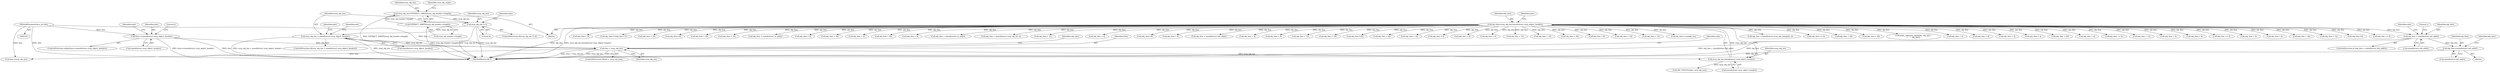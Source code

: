 digraph "0_tcpdump_3c8a2b0e91d8d8947e89384dacf6b54673083e71@API" {
"1000710" [label="(Call,obj_tlen-=sizeof(struct in6_addr))"];
"1000693" [label="(Call,obj_tlen < sizeof(struct in6_addr))"];
"1000318" [label="(Call,obj_tlen=rsvp_obj_len-sizeof(struct rsvp_object_header))"];
"1000320" [label="(Call,rsvp_obj_len-sizeof(struct rsvp_object_header))"];
"1000299" [label="(Call,tlen < rsvp_obj_len)"];
"1000170" [label="(Call,tlen>=sizeof(struct rsvp_object_header))"];
"1000148" [label="(MethodParameterIn,u_int tlen)"];
"1000213" [label="(Call,rsvp_obj_len < sizeof(struct rsvp_object_header))"];
"1000197" [label="(Call,rsvp_obj_len % 4)"];
"1000185" [label="(Call,rsvp_obj_len=EXTRACT_16BITS(rsvp_obj_header->length))"];
"1000187" [label="(Call,EXTRACT_16BITS(rsvp_obj_header->length))"];
"1000711" [label="(Identifier,obj_tlen)"];
"1000326" [label="(Call,ND_TTEST2(*tptr, rsvp_obj_len))"];
"1003388" [label="(MethodReturn,RET)"];
"1000715" [label="(Identifier,obj_tptr)"];
"1000699" [label="(Literal,1)"];
"1002710" [label="(Call,obj_tlen-=8)"];
"1000199" [label="(Literal,4)"];
"1000197" [label="(Call,rsvp_obj_len % 4)"];
"1000298" [label="(ControlStructure,if(tlen < rsvp_obj_len))"];
"1002135" [label="(Call,obj_tlen < 8)"];
"1000628" [label="(Call,obj_tlen < sizeof(struct in6_addr))"];
"1001576" [label="(Call,obj_tlen < 4)"];
"1002630" [label="(Call,obj_tlen < 8)"];
"1000555" [label="(Call,obj_tlen < 12)"];
"1000694" [label="(Identifier,obj_tlen)"];
"1000187" [label="(Call,EXTRACT_16BITS(rsvp_obj_header->length))"];
"1002720" [label="(Call,obj_tlen < 20)"];
"1002780" [label="(Call,obj_tlen-=20)"];
"1000895" [label="(Call,obj_tlen < 20)"];
"1000313" [label="(Identifier,obj_tptr)"];
"1002480" [label="(Call,obj_tlen < 16)"];
"1000702" [label="(Identifier,ndo)"];
"1000712" [label="(Call,sizeof(struct in6_addr))"];
"1000188" [label="(Call,rsvp_obj_header->length)"];
"1003265" [label="(Call,obj_tlen < 4)"];
"1000968" [label="(Call,obj_tlen < 8)"];
"1001985" [label="(Call,obj_tlen < 4)"];
"1001077" [label="(Call,obj_tlen < 12)"];
"1002328" [label="(Call,obj_tlen < 16)"];
"1003359" [label="(Call,tlen-=rsvp_obj_len)"];
"1000212" [label="(ControlStructure,if(rsvp_obj_len < sizeof(struct rsvp_object_header)))"];
"1000174" [label="(Block,)"];
"1000236" [label="(Identifier,ndo)"];
"1000319" [label="(Identifier,obj_tlen)"];
"1000322" [label="(Call,sizeof(struct rsvp_object_header))"];
"1000483" [label="(Call,obj_tlen < 26)"];
"1001538" [label="(Call,obj_tlen < 8)"];
"1000998" [label="(Call,obj_tlen < 16)"];
"1000172" [label="(Call,sizeof(struct rsvp_object_header))"];
"1003189" [label="(Call,obj_tlen < 12)"];
"1001885" [label="(Call,obj_tlen+=subobj_len)"];
"1002974" [label="(Call,obj_tlen < sizeof(struct rsvp_obj_integrity_t))"];
"1000733" [label="(Call,obj_tlen >= 4)"];
"1002195" [label="(Call,obj_tlen < 20)"];
"1000169" [label="(ControlStructure,while(tlen>=sizeof(struct rsvp_object_header)))"];
"1002225" [label="(Call,obj_tlen < 20)"];
"1003329" [label="(Call,print_unknown_data(ndo, obj_tptr, \"\n\t    \", obj_tlen))"];
"1000710" [label="(Call,obj_tlen-=sizeof(struct in6_addr))"];
"1000695" [label="(Call,sizeof(struct in6_addr))"];
"1003153" [label="(Call,obj_tlen < 4)"];
"1002298" [label="(Call,obj_tlen < 8)"];
"1003117" [label="(Call,obj_tlen < 4)"];
"1000299" [label="(Call,tlen < rsvp_obj_len)"];
"1000692" [label="(ControlStructure,if (obj_tlen < sizeof(struct in6_addr)))"];
"1001237" [label="(Call,obj_tlen < 4)"];
"1002255" [label="(Call,obj_tlen < 40)"];
"1000328" [label="(Identifier,tptr)"];
"1003363" [label="(Literal,0)"];
"1000300" [label="(Identifier,tlen)"];
"1002020" [label="(Call,obj_tlen < 4)"];
"1000186" [label="(Identifier,rsvp_obj_len)"];
"1000320" [label="(Call,rsvp_obj_len-sizeof(struct rsvp_object_header))"];
"1002562" [label="(Call,obj_tlen >= 8)"];
"1000779" [label="(Call,obj_tlen < 12)"];
"1002798" [label="(Call,obj_tlen < 4)"];
"1001500" [label="(Call,obj_tlen < 8)"];
"1001050" [label="(Call,obj_tlen >= 4)"];
"1000824" [label="(Call,obj_tlen < 4)"];
"1002913" [label="(Call,obj_tlen < 8)"];
"1000198" [label="(Identifier,rsvp_obj_len)"];
"1000192" [label="(Identifier,rsvp_obj_ctype)"];
"1002165" [label="(Call,obj_tlen < 20)"];
"1001160" [label="(Call,obj_tlen < 12)"];
"1002611" [label="(Call,obj_tlen-=4)"];
"1000214" [label="(Identifier,rsvp_obj_len)"];
"1000185" [label="(Call,rsvp_obj_len=EXTRACT_16BITS(rsvp_obj_header->length))"];
"1000203" [label="(Identifier,ndo)"];
"1000177" [label="(Identifier,tptr)"];
"1000171" [label="(Identifier,tlen)"];
"1001309" [label="(Call,obj_tlen >= 4)"];
"1000305" [label="(Identifier,ndo)"];
"1001907" [label="(Call,obj_tlen < 8)"];
"1001475" [label="(Call,obj_tlen-=*(obj_tptr+1))"];
"1001943" [label="(Call,obj_tlen < 20)"];
"1003219" [label="(Call,obj_tlen-=4)"];
"1000394" [label="(Call,obj_tlen < 20)"];
"1003290" [label="(Call,obj_tlen < 16)"];
"1000600" [label="(Call,obj_tlen < sizeof(struct in_addr))"];
"1000220" [label="(Identifier,ndo)"];
"1000170" [label="(Call,tlen>=sizeof(struct rsvp_object_header))"];
"1000347" [label="(Call,obj_tlen < 8)"];
"1000447" [label="(Call,obj_tlen < 36)"];
"1001683" [label="(Call,obj_tlen < 4)"];
"1000196" [label="(ControlStructure,if(rsvp_obj_len % 4))"];
"1000693" [label="(Call,obj_tlen < sizeof(struct in6_addr))"];
"1000925" [label="(Call,obj_tlen < 40)"];
"1000213" [label="(Call,rsvp_obj_len < sizeof(struct rsvp_object_header))"];
"1000662" [label="(Block,)"];
"1000865" [label="(Call,obj_tlen < 8)"];
"1000301" [label="(Identifier,rsvp_obj_len)"];
"1000318" [label="(Call,obj_tlen=rsvp_obj_len-sizeof(struct rsvp_object_header))"];
"1000665" [label="(Call,obj_tlen < sizeof(struct in_addr))"];
"1002397" [label="(Call,obj_tlen < sizeof(struct rsvp_obj_frr_t))"];
"1000321" [label="(Identifier,rsvp_obj_len)"];
"1000518" [label="(Call,obj_tlen < 12)"];
"1000148" [label="(MethodParameterIn,u_int tlen)"];
"1000755" [label="(Call,obj_tlen < 4)"];
"1000215" [label="(Call,sizeof(struct rsvp_object_header))"];
"1000710" -> "1000662"  [label="AST: "];
"1000710" -> "1000712"  [label="CFG: "];
"1000711" -> "1000710"  [label="AST: "];
"1000712" -> "1000710"  [label="AST: "];
"1000715" -> "1000710"  [label="CFG: "];
"1000710" -> "1003388"  [label="DDG: obj_tlen"];
"1000693" -> "1000710"  [label="DDG: obj_tlen"];
"1000693" -> "1000692"  [label="AST: "];
"1000693" -> "1000695"  [label="CFG: "];
"1000694" -> "1000693"  [label="AST: "];
"1000695" -> "1000693"  [label="AST: "];
"1000699" -> "1000693"  [label="CFG: "];
"1000702" -> "1000693"  [label="CFG: "];
"1000693" -> "1003388"  [label="DDG: obj_tlen < sizeof(struct in6_addr)"];
"1000693" -> "1003388"  [label="DDG: obj_tlen"];
"1000318" -> "1000693"  [label="DDG: obj_tlen"];
"1000318" -> "1000174"  [label="AST: "];
"1000318" -> "1000320"  [label="CFG: "];
"1000319" -> "1000318"  [label="AST: "];
"1000320" -> "1000318"  [label="AST: "];
"1000328" -> "1000318"  [label="CFG: "];
"1000318" -> "1003388"  [label="DDG: obj_tlen"];
"1000318" -> "1003388"  [label="DDG: rsvp_obj_len-sizeof(struct rsvp_object_header)"];
"1000320" -> "1000318"  [label="DDG: rsvp_obj_len"];
"1000318" -> "1000347"  [label="DDG: obj_tlen"];
"1000318" -> "1000394"  [label="DDG: obj_tlen"];
"1000318" -> "1000447"  [label="DDG: obj_tlen"];
"1000318" -> "1000483"  [label="DDG: obj_tlen"];
"1000318" -> "1000518"  [label="DDG: obj_tlen"];
"1000318" -> "1000555"  [label="DDG: obj_tlen"];
"1000318" -> "1000600"  [label="DDG: obj_tlen"];
"1000318" -> "1000628"  [label="DDG: obj_tlen"];
"1000318" -> "1000665"  [label="DDG: obj_tlen"];
"1000318" -> "1000733"  [label="DDG: obj_tlen"];
"1000318" -> "1000755"  [label="DDG: obj_tlen"];
"1000318" -> "1000779"  [label="DDG: obj_tlen"];
"1000318" -> "1000824"  [label="DDG: obj_tlen"];
"1000318" -> "1000865"  [label="DDG: obj_tlen"];
"1000318" -> "1000895"  [label="DDG: obj_tlen"];
"1000318" -> "1000925"  [label="DDG: obj_tlen"];
"1000318" -> "1000968"  [label="DDG: obj_tlen"];
"1000318" -> "1000998"  [label="DDG: obj_tlen"];
"1000318" -> "1001050"  [label="DDG: obj_tlen"];
"1000318" -> "1001077"  [label="DDG: obj_tlen"];
"1000318" -> "1001160"  [label="DDG: obj_tlen"];
"1000318" -> "1001237"  [label="DDG: obj_tlen"];
"1000318" -> "1001309"  [label="DDG: obj_tlen"];
"1000318" -> "1001475"  [label="DDG: obj_tlen"];
"1000318" -> "1001500"  [label="DDG: obj_tlen"];
"1000318" -> "1001538"  [label="DDG: obj_tlen"];
"1000318" -> "1001576"  [label="DDG: obj_tlen"];
"1000318" -> "1001683"  [label="DDG: obj_tlen"];
"1000318" -> "1001885"  [label="DDG: obj_tlen"];
"1000318" -> "1001907"  [label="DDG: obj_tlen"];
"1000318" -> "1001943"  [label="DDG: obj_tlen"];
"1000318" -> "1001985"  [label="DDG: obj_tlen"];
"1000318" -> "1002020"  [label="DDG: obj_tlen"];
"1000318" -> "1002135"  [label="DDG: obj_tlen"];
"1000318" -> "1002165"  [label="DDG: obj_tlen"];
"1000318" -> "1002195"  [label="DDG: obj_tlen"];
"1000318" -> "1002225"  [label="DDG: obj_tlen"];
"1000318" -> "1002255"  [label="DDG: obj_tlen"];
"1000318" -> "1002298"  [label="DDG: obj_tlen"];
"1000318" -> "1002328"  [label="DDG: obj_tlen"];
"1000318" -> "1002397"  [label="DDG: obj_tlen"];
"1000318" -> "1002480"  [label="DDG: obj_tlen"];
"1000318" -> "1002562"  [label="DDG: obj_tlen"];
"1000318" -> "1002611"  [label="DDG: obj_tlen"];
"1000318" -> "1002630"  [label="DDG: obj_tlen"];
"1000318" -> "1002710"  [label="DDG: obj_tlen"];
"1000318" -> "1002720"  [label="DDG: obj_tlen"];
"1000318" -> "1002780"  [label="DDG: obj_tlen"];
"1000318" -> "1002798"  [label="DDG: obj_tlen"];
"1000318" -> "1002913"  [label="DDG: obj_tlen"];
"1000318" -> "1002974"  [label="DDG: obj_tlen"];
"1000318" -> "1003117"  [label="DDG: obj_tlen"];
"1000318" -> "1003153"  [label="DDG: obj_tlen"];
"1000318" -> "1003189"  [label="DDG: obj_tlen"];
"1000318" -> "1003219"  [label="DDG: obj_tlen"];
"1000318" -> "1003265"  [label="DDG: obj_tlen"];
"1000318" -> "1003290"  [label="DDG: obj_tlen"];
"1000318" -> "1003329"  [label="DDG: obj_tlen"];
"1000320" -> "1000322"  [label="CFG: "];
"1000321" -> "1000320"  [label="AST: "];
"1000322" -> "1000320"  [label="AST: "];
"1000299" -> "1000320"  [label="DDG: rsvp_obj_len"];
"1000320" -> "1000326"  [label="DDG: rsvp_obj_len"];
"1000299" -> "1000298"  [label="AST: "];
"1000299" -> "1000301"  [label="CFG: "];
"1000300" -> "1000299"  [label="AST: "];
"1000301" -> "1000299"  [label="AST: "];
"1000305" -> "1000299"  [label="CFG: "];
"1000313" -> "1000299"  [label="CFG: "];
"1000299" -> "1003388"  [label="DDG: tlen < rsvp_obj_len"];
"1000299" -> "1003388"  [label="DDG: rsvp_obj_len"];
"1000299" -> "1003388"  [label="DDG: tlen"];
"1000170" -> "1000299"  [label="DDG: tlen"];
"1000148" -> "1000299"  [label="DDG: tlen"];
"1000213" -> "1000299"  [label="DDG: rsvp_obj_len"];
"1000299" -> "1003359"  [label="DDG: tlen"];
"1000170" -> "1000169"  [label="AST: "];
"1000170" -> "1000172"  [label="CFG: "];
"1000171" -> "1000170"  [label="AST: "];
"1000172" -> "1000170"  [label="AST: "];
"1000177" -> "1000170"  [label="CFG: "];
"1003363" -> "1000170"  [label="CFG: "];
"1000170" -> "1003388"  [label="DDG: tlen"];
"1000170" -> "1003388"  [label="DDG: tlen>=sizeof(struct rsvp_object_header)"];
"1000148" -> "1000170"  [label="DDG: tlen"];
"1000148" -> "1000142"  [label="AST: "];
"1000148" -> "1003388"  [label="DDG: tlen"];
"1000148" -> "1003359"  [label="DDG: tlen"];
"1000213" -> "1000212"  [label="AST: "];
"1000213" -> "1000215"  [label="CFG: "];
"1000214" -> "1000213"  [label="AST: "];
"1000215" -> "1000213"  [label="AST: "];
"1000220" -> "1000213"  [label="CFG: "];
"1000236" -> "1000213"  [label="CFG: "];
"1000213" -> "1003388"  [label="DDG: rsvp_obj_len"];
"1000213" -> "1003388"  [label="DDG: rsvp_obj_len < sizeof(struct rsvp_object_header)"];
"1000197" -> "1000213"  [label="DDG: rsvp_obj_len"];
"1000197" -> "1000196"  [label="AST: "];
"1000197" -> "1000199"  [label="CFG: "];
"1000198" -> "1000197"  [label="AST: "];
"1000199" -> "1000197"  [label="AST: "];
"1000203" -> "1000197"  [label="CFG: "];
"1000214" -> "1000197"  [label="CFG: "];
"1000197" -> "1003388"  [label="DDG: rsvp_obj_len % 4"];
"1000197" -> "1003388"  [label="DDG: rsvp_obj_len"];
"1000185" -> "1000197"  [label="DDG: rsvp_obj_len"];
"1000185" -> "1000174"  [label="AST: "];
"1000185" -> "1000187"  [label="CFG: "];
"1000186" -> "1000185"  [label="AST: "];
"1000187" -> "1000185"  [label="AST: "];
"1000192" -> "1000185"  [label="CFG: "];
"1000185" -> "1003388"  [label="DDG: EXTRACT_16BITS(rsvp_obj_header->length)"];
"1000187" -> "1000185"  [label="DDG: rsvp_obj_header->length"];
"1000187" -> "1000188"  [label="CFG: "];
"1000188" -> "1000187"  [label="AST: "];
"1000187" -> "1003388"  [label="DDG: rsvp_obj_header->length"];
}
